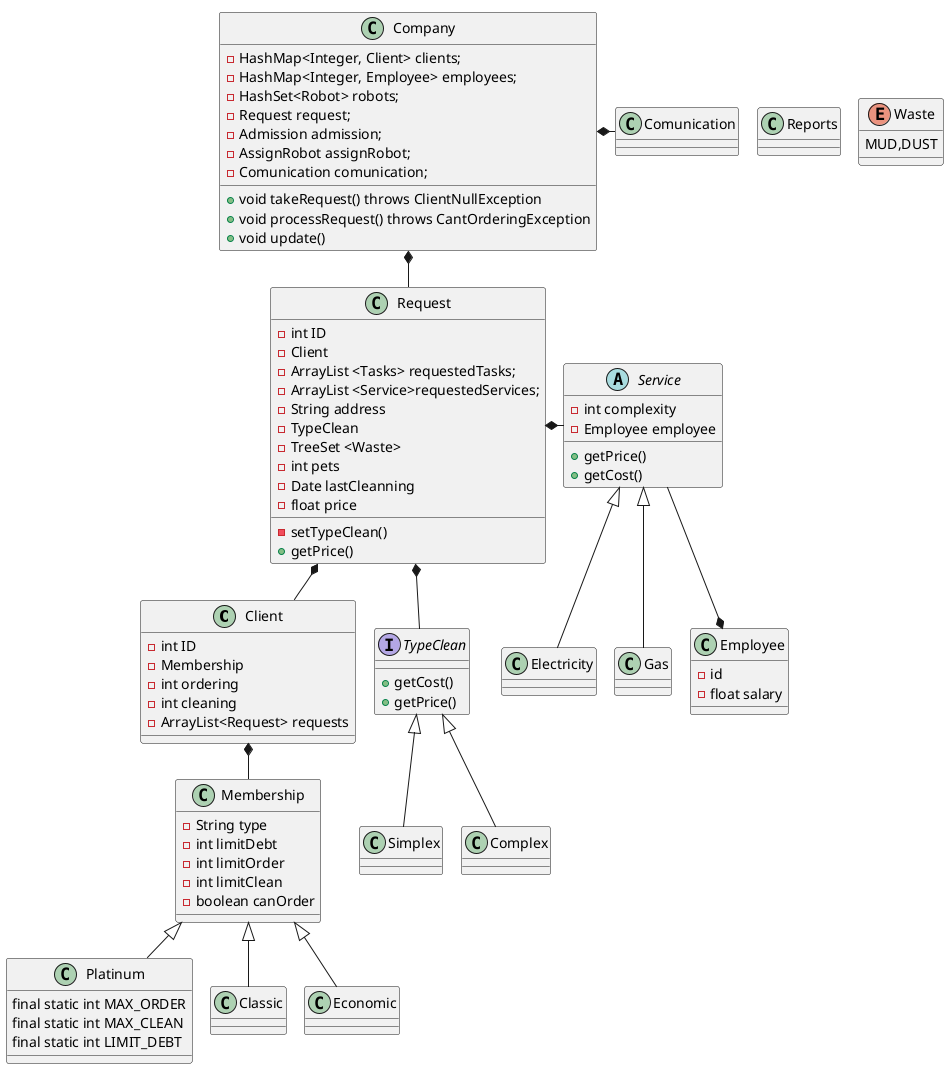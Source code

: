 @startuml
'https://plantuml.com/class-diagram
!pragma layout smetana

'Cómo se le asignan las horas trabajadas al robot?

'Cómo sabes la complejidad de la reparación?

'get price??



class Client
class Membership
class Platinum
class Classic
class Economic
class Request
interface TypeClean
class Simplex
class Complex
class Company
abstract class Service
class Electricity
class Gas
class Employee
class Reports

Client *-- Membership
Membership <|-- Platinum
Membership <|-- Classic
Membership <|-- Economic
Company *- Comunication
Company *-- Request
Request *-- Client
Request *-- TypeClean
TypeClean <|-- Simplex
TypeClean <|-- Complex
Request*-Service
Employee*-up-Service
Service<|--Electricity
Service<|--Gas

class Company{

- HashMap<Integer, Client> clients;
- HashMap<Integer, Employee> employees;
    - HashSet<Robot> robots;
    - Request request;
    - Admission admission;
    - AssignRobot assignRobot;
    - Comunication comunication;

'llama a admission
+void takeRequest() throws ClientNullException
+void processRequest() throws CantOrderingException
+void update()

}




class Request{
- int ID
- Client
- ArrayList <Tasks> requestedTasks;
- ArrayList <Service>requestedServices;
- String address
- TypeClean
- TreeSet <Waste>
- int pets
- Date lastCleanning
- float price

- setTypeClean()
+getPrice()
}


enum Waste {
MUD,DUST
}


class Client{
-int ID
-Membership
-int ordering
-int cleaning
-ArrayList<Request> requests
}

class Membership{
-String type
-int limitDebt
-int limitOrder
-int limitClean
-boolean canOrder
}

class Platinum{
final static int MAX_ORDER
final static int MAX_CLEAN
final static int LIMIT_DEBT
}

abstract class Service{
- int complexity
-Employee employee
+ getPrice()
+ getCost()
}

class Employee {
-id
- float salary
}

class Electricity{
}

class Gas{

}

class Reports {

}

interface TypeClean{
+getCost()
+getPrice()

}


@enduml
